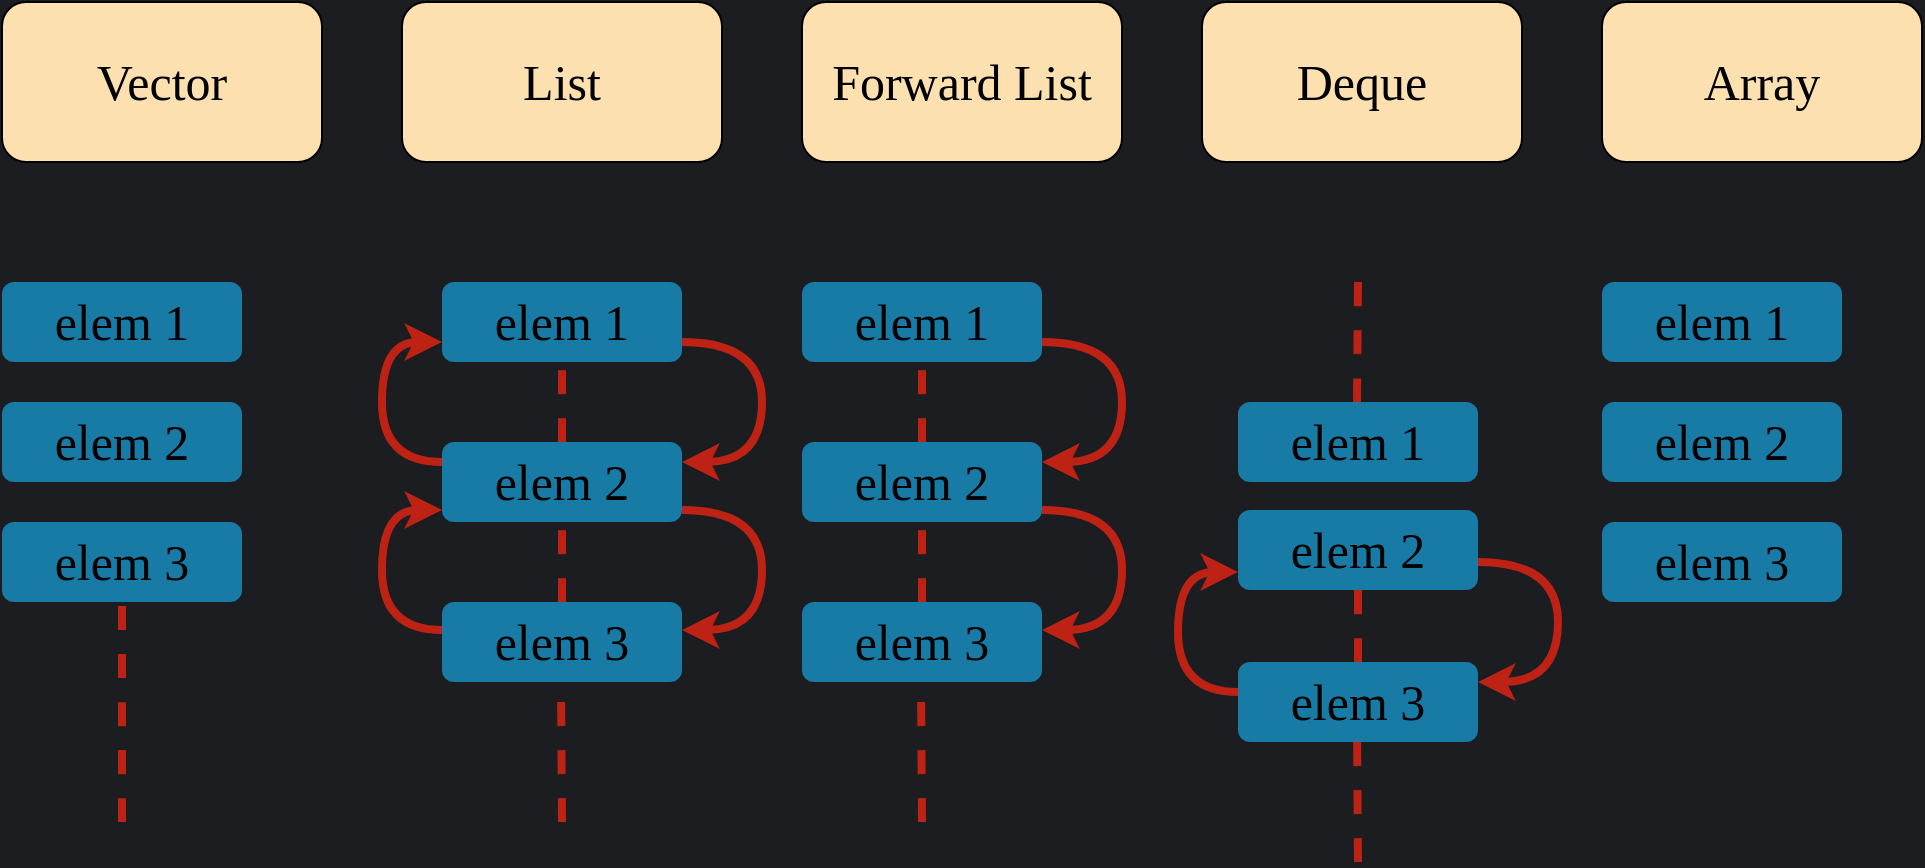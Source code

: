 <mxfile version="17.4.0" type="github">
  <diagram id="qnFRUYKLidkErhUA6jka" name="Page-1">
    <mxGraphModel dx="1874" dy="832" grid="0" gridSize="10" guides="1" tooltips="1" connect="1" arrows="1" fold="1" page="0" pageScale="1" pageWidth="1169" pageHeight="827" background="#1B1D20" math="0" shadow="0">
      <root>
        <mxCell id="0" />
        <mxCell id="1" parent="0" />
        <mxCell id="ciX_IjcqIJmXs5fLBIkF-2" value="Vector" style="rounded=1;whiteSpace=wrap;html=1;fontFamily=Verdana;fontSize=25;fillColor=#FCE0B0;" parent="1" vertex="1">
          <mxGeometry x="80" y="160" width="160" height="80" as="geometry" />
        </mxCell>
        <mxCell id="ciX_IjcqIJmXs5fLBIkF-13" value="elem 1" style="rounded=1;whiteSpace=wrap;html=1;fontFamily=Verdana;fontSize=25;strokeColor=none;fillColor=#177BA6;" parent="1" vertex="1">
          <mxGeometry x="80" y="300" width="120" height="40" as="geometry" />
        </mxCell>
        <mxCell id="i34O2aka0GKam-lfOSil-1" value="elem 2" style="rounded=1;whiteSpace=wrap;html=1;fontFamily=Verdana;fontSize=25;strokeColor=none;fillColor=#177BA6;" parent="1" vertex="1">
          <mxGeometry x="80" y="360" width="120" height="40" as="geometry" />
        </mxCell>
        <mxCell id="i34O2aka0GKam-lfOSil-2" value="elem 3" style="rounded=1;whiteSpace=wrap;html=1;fontFamily=Verdana;fontSize=25;strokeColor=none;fillColor=#177BA6;" parent="1" vertex="1">
          <mxGeometry x="80" y="420" width="120" height="40" as="geometry" />
        </mxCell>
        <mxCell id="i34O2aka0GKam-lfOSil-3" value="List" style="rounded=1;whiteSpace=wrap;html=1;fontFamily=Verdana;fontSize=25;fillColor=#FCE0B0;" parent="1" vertex="1">
          <mxGeometry x="280" y="160" width="160" height="80" as="geometry" />
        </mxCell>
        <mxCell id="i34O2aka0GKam-lfOSil-4" value="elem 1" style="rounded=1;whiteSpace=wrap;html=1;fontFamily=Verdana;fontSize=25;strokeColor=none;fillColor=#177BA6;" parent="1" vertex="1">
          <mxGeometry x="300" y="300" width="120" height="40" as="geometry" />
        </mxCell>
        <mxCell id="i34O2aka0GKam-lfOSil-5" value="elem 2" style="rounded=1;whiteSpace=wrap;html=1;fontFamily=Verdana;fontSize=25;strokeColor=none;fillColor=#177BA6;" parent="1" vertex="1">
          <mxGeometry x="300" y="380" width="120" height="40" as="geometry" />
        </mxCell>
        <mxCell id="i34O2aka0GKam-lfOSil-6" value="elem 3" style="rounded=1;whiteSpace=wrap;html=1;fontFamily=Verdana;fontSize=25;strokeColor=none;fillColor=#177BA6;" parent="1" vertex="1">
          <mxGeometry x="300" y="460" width="120" height="40" as="geometry" />
        </mxCell>
        <mxCell id="i34O2aka0GKam-lfOSil-7" value="Forward List" style="rounded=1;whiteSpace=wrap;html=1;fontFamily=Verdana;fontSize=25;fillColor=#FCE0B0;" parent="1" vertex="1">
          <mxGeometry x="480" y="160" width="160" height="80" as="geometry" />
        </mxCell>
        <mxCell id="i34O2aka0GKam-lfOSil-8" value="elem 1" style="rounded=1;whiteSpace=wrap;html=1;fontFamily=Verdana;fontSize=25;strokeColor=none;fillColor=#177BA6;" parent="1" vertex="1">
          <mxGeometry x="480" y="300" width="120" height="40" as="geometry" />
        </mxCell>
        <mxCell id="i34O2aka0GKam-lfOSil-9" value="elem 2" style="rounded=1;whiteSpace=wrap;html=1;fontFamily=Verdana;fontSize=25;strokeColor=none;fillColor=#177BA6;" parent="1" vertex="1">
          <mxGeometry x="480" y="380" width="120" height="40" as="geometry" />
        </mxCell>
        <mxCell id="i34O2aka0GKam-lfOSil-10" value="elem 3" style="rounded=1;whiteSpace=wrap;html=1;fontFamily=Verdana;fontSize=25;strokeColor=none;fillColor=#177BA6;" parent="1" vertex="1">
          <mxGeometry x="480" y="460" width="120" height="40" as="geometry" />
        </mxCell>
        <mxCell id="i34O2aka0GKam-lfOSil-11" value="Deque" style="rounded=1;whiteSpace=wrap;html=1;fontFamily=Verdana;fontSize=25;fillColor=#FCE0B0;" parent="1" vertex="1">
          <mxGeometry x="680" y="160" width="160" height="80" as="geometry" />
        </mxCell>
        <mxCell id="i34O2aka0GKam-lfOSil-12" value="elem 1" style="rounded=1;whiteSpace=wrap;html=1;fontFamily=Verdana;fontSize=25;strokeColor=none;fillColor=#177BA6;" parent="1" vertex="1">
          <mxGeometry x="698" y="360" width="120" height="40" as="geometry" />
        </mxCell>
        <mxCell id="i34O2aka0GKam-lfOSil-13" value="elem 2" style="rounded=1;whiteSpace=wrap;html=1;fontFamily=Verdana;fontSize=25;strokeColor=none;fillColor=#177BA6;" parent="1" vertex="1">
          <mxGeometry x="698" y="414" width="120" height="40" as="geometry" />
        </mxCell>
        <mxCell id="i34O2aka0GKam-lfOSil-14" value="elem 3" style="rounded=1;whiteSpace=wrap;html=1;fontFamily=Verdana;fontSize=25;strokeColor=none;fillColor=#177BA6;" parent="1" vertex="1">
          <mxGeometry x="698" y="490" width="120" height="40" as="geometry" />
        </mxCell>
        <mxCell id="i34O2aka0GKam-lfOSil-15" value="Array" style="rounded=1;whiteSpace=wrap;html=1;fontFamily=Verdana;fontSize=25;fillColor=#FCE0B0;" parent="1" vertex="1">
          <mxGeometry x="880" y="160" width="160" height="80" as="geometry" />
        </mxCell>
        <mxCell id="i34O2aka0GKam-lfOSil-16" value="elem 1" style="rounded=1;whiteSpace=wrap;html=1;fontFamily=Verdana;fontSize=25;strokeColor=none;fillColor=#177BA6;" parent="1" vertex="1">
          <mxGeometry x="880" y="300" width="120" height="40" as="geometry" />
        </mxCell>
        <mxCell id="i34O2aka0GKam-lfOSil-17" value="elem 2" style="rounded=1;whiteSpace=wrap;html=1;fontFamily=Verdana;fontSize=25;strokeColor=none;fillColor=#177BA6;" parent="1" vertex="1">
          <mxGeometry x="880" y="360" width="120" height="40" as="geometry" />
        </mxCell>
        <mxCell id="i34O2aka0GKam-lfOSil-18" value="elem 3" style="rounded=1;whiteSpace=wrap;html=1;fontFamily=Verdana;fontSize=25;strokeColor=none;fillColor=#177BA6;" parent="1" vertex="1">
          <mxGeometry x="880" y="420" width="120" height="40" as="geometry" />
        </mxCell>
        <mxCell id="i34O2aka0GKam-lfOSil-20" value="" style="endArrow=classic;html=1;rounded=1;exitX=1;exitY=0.75;exitDx=0;exitDy=0;edgeStyle=orthogonalEdgeStyle;curved=1;strokeColor=#BD2214;strokeWidth=4;entryX=1;entryY=0.25;entryDx=0;entryDy=0;" parent="1" source="i34O2aka0GKam-lfOSil-4" target="i34O2aka0GKam-lfOSil-5" edge="1">
          <mxGeometry width="50" height="50" relative="1" as="geometry">
            <mxPoint x="430" y="400" as="sourcePoint" />
            <mxPoint x="460" y="450" as="targetPoint" />
            <Array as="points">
              <mxPoint x="460" y="330" />
              <mxPoint x="460" y="390" />
            </Array>
          </mxGeometry>
        </mxCell>
        <mxCell id="i34O2aka0GKam-lfOSil-27" value="" style="endArrow=none;dashed=1;html=1;rounded=1;strokeColor=#BD2214;strokeWidth=4;curved=1;entryX=0.5;entryY=1;entryDx=0;entryDy=0;exitX=0.5;exitY=0;exitDx=0;exitDy=0;" parent="1" source="i34O2aka0GKam-lfOSil-9" target="i34O2aka0GKam-lfOSil-8" edge="1">
          <mxGeometry width="50" height="50" relative="1" as="geometry">
            <mxPoint x="560" y="430" as="sourcePoint" />
            <mxPoint x="610" y="380" as="targetPoint" />
          </mxGeometry>
        </mxCell>
        <mxCell id="i34O2aka0GKam-lfOSil-28" value="" style="endArrow=none;dashed=1;html=1;rounded=1;strokeColor=#BD2214;strokeWidth=4;curved=1;entryX=0.5;entryY=1;entryDx=0;entryDy=0;exitX=0.5;exitY=0;exitDx=0;exitDy=0;" parent="1" source="i34O2aka0GKam-lfOSil-10" target="i34O2aka0GKam-lfOSil-9" edge="1">
          <mxGeometry width="50" height="50" relative="1" as="geometry">
            <mxPoint x="550" y="390" as="sourcePoint" />
            <mxPoint x="550" y="350" as="targetPoint" />
          </mxGeometry>
        </mxCell>
        <mxCell id="i34O2aka0GKam-lfOSil-30" value="" style="endArrow=none;dashed=1;html=1;rounded=1;strokeColor=#BD2214;strokeWidth=4;curved=1;entryX=0.5;entryY=1;entryDx=0;entryDy=0;" parent="1" source="i34O2aka0GKam-lfOSil-14" target="i34O2aka0GKam-lfOSil-13" edge="1">
          <mxGeometry width="50" height="50" relative="1" as="geometry">
            <mxPoint x="578" y="540" as="sourcePoint" />
            <mxPoint x="578" y="500" as="targetPoint" />
          </mxGeometry>
        </mxCell>
        <mxCell id="i34O2aka0GKam-lfOSil-31" value="" style="endArrow=none;dashed=1;html=1;rounded=1;strokeColor=#BD2214;strokeWidth=4;curved=1;entryX=0.5;entryY=1;entryDx=0;entryDy=0;exitX=0.5;exitY=0;exitDx=0;exitDy=0;" parent="1" source="i34O2aka0GKam-lfOSil-5" target="i34O2aka0GKam-lfOSil-4" edge="1">
          <mxGeometry width="50" height="50" relative="1" as="geometry">
            <mxPoint x="590" y="490" as="sourcePoint" />
            <mxPoint x="590" y="450" as="targetPoint" />
          </mxGeometry>
        </mxCell>
        <mxCell id="i34O2aka0GKam-lfOSil-32" value="" style="endArrow=none;dashed=1;html=1;rounded=1;strokeColor=#BD2214;strokeWidth=4;curved=1;entryX=0.5;entryY=1;entryDx=0;entryDy=0;exitX=0.5;exitY=0;exitDx=0;exitDy=0;" parent="1" source="i34O2aka0GKam-lfOSil-6" target="i34O2aka0GKam-lfOSil-5" edge="1">
          <mxGeometry width="50" height="50" relative="1" as="geometry">
            <mxPoint x="600" y="500" as="sourcePoint" />
            <mxPoint x="600" y="460" as="targetPoint" />
          </mxGeometry>
        </mxCell>
        <mxCell id="i34O2aka0GKam-lfOSil-36" value="" style="endArrow=none;dashed=1;html=1;rounded=1;strokeColor=#BD2214;strokeWidth=4;curved=1;entryX=0.5;entryY=1;entryDx=0;entryDy=0;" parent="1" target="i34O2aka0GKam-lfOSil-2" edge="1">
          <mxGeometry width="50" height="50" relative="1" as="geometry">
            <mxPoint x="140" y="570" as="sourcePoint" />
            <mxPoint x="350" y="430" as="targetPoint" />
          </mxGeometry>
        </mxCell>
        <mxCell id="i34O2aka0GKam-lfOSil-37" value="" style="endArrow=none;dashed=1;html=1;rounded=1;strokeColor=#BD2214;strokeWidth=4;curved=1;entryX=0.5;entryY=1;entryDx=0;entryDy=0;" parent="1" edge="1">
          <mxGeometry width="50" height="50" relative="1" as="geometry">
            <mxPoint x="360" y="570" as="sourcePoint" />
            <mxPoint x="359.5" y="500" as="targetPoint" />
          </mxGeometry>
        </mxCell>
        <mxCell id="i34O2aka0GKam-lfOSil-38" value="" style="endArrow=none;dashed=1;html=1;rounded=1;strokeColor=#BD2214;strokeWidth=4;curved=1;entryX=0.5;entryY=1;entryDx=0;entryDy=0;" parent="1" edge="1">
          <mxGeometry width="50" height="50" relative="1" as="geometry">
            <mxPoint x="540" y="570" as="sourcePoint" />
            <mxPoint x="539.5" y="500" as="targetPoint" />
          </mxGeometry>
        </mxCell>
        <mxCell id="i34O2aka0GKam-lfOSil-39" value="" style="endArrow=none;dashed=1;html=1;rounded=1;strokeColor=#BD2214;strokeWidth=4;curved=1;entryX=0.5;entryY=1;entryDx=0;entryDy=0;" parent="1" edge="1">
          <mxGeometry width="50" height="50" relative="1" as="geometry">
            <mxPoint x="758" y="590" as="sourcePoint" />
            <mxPoint x="757.5" y="520" as="targetPoint" />
          </mxGeometry>
        </mxCell>
        <mxCell id="i34O2aka0GKam-lfOSil-40" value="" style="endArrow=none;dashed=1;html=1;rounded=1;strokeColor=#BD2214;strokeWidth=4;curved=1;" parent="1" edge="1">
          <mxGeometry width="50" height="50" relative="1" as="geometry">
            <mxPoint x="757.5" y="360" as="sourcePoint" />
            <mxPoint x="758" y="300" as="targetPoint" />
          </mxGeometry>
        </mxCell>
        <mxCell id="i34O2aka0GKam-lfOSil-41" value="" style="endArrow=classic;html=1;rounded=1;exitX=1;exitY=0.75;exitDx=0;exitDy=0;edgeStyle=orthogonalEdgeStyle;curved=1;strokeColor=#BD2214;strokeWidth=4;entryX=1;entryY=0.25;entryDx=0;entryDy=0;" parent="1" edge="1">
          <mxGeometry width="50" height="50" relative="1" as="geometry">
            <mxPoint x="420" y="414" as="sourcePoint" />
            <mxPoint x="420" y="474" as="targetPoint" />
            <Array as="points">
              <mxPoint x="460" y="414" />
              <mxPoint x="460" y="474" />
            </Array>
          </mxGeometry>
        </mxCell>
        <mxCell id="i34O2aka0GKam-lfOSil-42" value="" style="endArrow=classic;html=1;rounded=1;exitX=1;exitY=0.75;exitDx=0;exitDy=0;edgeStyle=orthogonalEdgeStyle;curved=1;strokeColor=#BD2214;strokeWidth=4;entryX=1;entryY=0.25;entryDx=0;entryDy=0;" parent="1" edge="1">
          <mxGeometry width="50" height="50" relative="1" as="geometry">
            <mxPoint x="600" y="330" as="sourcePoint" />
            <mxPoint x="600" y="390" as="targetPoint" />
            <Array as="points">
              <mxPoint x="640" y="330" />
              <mxPoint x="640" y="390" />
            </Array>
          </mxGeometry>
        </mxCell>
        <mxCell id="i34O2aka0GKam-lfOSil-43" value="" style="endArrow=classic;html=1;rounded=1;exitX=1;exitY=0.75;exitDx=0;exitDy=0;edgeStyle=orthogonalEdgeStyle;curved=1;strokeColor=#BD2214;strokeWidth=4;entryX=1;entryY=0.25;entryDx=0;entryDy=0;" parent="1" edge="1">
          <mxGeometry width="50" height="50" relative="1" as="geometry">
            <mxPoint x="600" y="414" as="sourcePoint" />
            <mxPoint x="600" y="474" as="targetPoint" />
            <Array as="points">
              <mxPoint x="640" y="414" />
              <mxPoint x="640" y="474" />
            </Array>
          </mxGeometry>
        </mxCell>
        <mxCell id="i34O2aka0GKam-lfOSil-44" value="" style="endArrow=classic;html=1;rounded=1;exitX=0;exitY=0.25;exitDx=0;exitDy=0;edgeStyle=orthogonalEdgeStyle;curved=1;strokeColor=#BD2214;strokeWidth=4;entryX=0;entryY=0.75;entryDx=0;entryDy=0;" parent="1" source="i34O2aka0GKam-lfOSil-5" target="i34O2aka0GKam-lfOSil-4" edge="1">
          <mxGeometry width="50" height="50" relative="1" as="geometry">
            <mxPoint x="230" y="380" as="sourcePoint" />
            <mxPoint x="230" y="440" as="targetPoint" />
            <Array as="points">
              <mxPoint x="270" y="390" />
              <mxPoint x="270" y="330" />
            </Array>
          </mxGeometry>
        </mxCell>
        <mxCell id="i34O2aka0GKam-lfOSil-45" value="" style="endArrow=classic;html=1;rounded=1;exitX=0;exitY=0.25;exitDx=0;exitDy=0;edgeStyle=orthogonalEdgeStyle;curved=1;strokeColor=#BD2214;strokeWidth=4;entryX=0;entryY=0.75;entryDx=0;entryDy=0;" parent="1" edge="1">
          <mxGeometry width="50" height="50" relative="1" as="geometry">
            <mxPoint x="300" y="474" as="sourcePoint" />
            <mxPoint x="300" y="414" as="targetPoint" />
            <Array as="points">
              <mxPoint x="270" y="474" />
              <mxPoint x="270" y="414" />
            </Array>
          </mxGeometry>
        </mxCell>
        <mxCell id="i34O2aka0GKam-lfOSil-46" value="" style="endArrow=classic;html=1;rounded=1;exitX=1;exitY=0.75;exitDx=0;exitDy=0;edgeStyle=orthogonalEdgeStyle;curved=1;strokeColor=#BD2214;strokeWidth=4;entryX=1;entryY=0.25;entryDx=0;entryDy=0;" parent="1" edge="1">
          <mxGeometry width="50" height="50" relative="1" as="geometry">
            <mxPoint x="818" y="440" as="sourcePoint" />
            <mxPoint x="818" y="500" as="targetPoint" />
            <Array as="points">
              <mxPoint x="858" y="440" />
              <mxPoint x="858" y="500" />
            </Array>
          </mxGeometry>
        </mxCell>
        <mxCell id="JryGW9-K_rKjH2KjSmUq-1" value="" style="endArrow=classic;html=1;rounded=1;exitX=0;exitY=0.25;exitDx=0;exitDy=0;edgeStyle=orthogonalEdgeStyle;curved=1;strokeColor=#BD2214;strokeWidth=4;entryX=0;entryY=0.75;entryDx=0;entryDy=0;" edge="1" parent="1">
          <mxGeometry width="50" height="50" relative="1" as="geometry">
            <mxPoint x="698" y="505" as="sourcePoint" />
            <mxPoint x="698" y="445" as="targetPoint" />
            <Array as="points">
              <mxPoint x="668" y="505" />
              <mxPoint x="668" y="445" />
            </Array>
          </mxGeometry>
        </mxCell>
      </root>
    </mxGraphModel>
  </diagram>
</mxfile>
